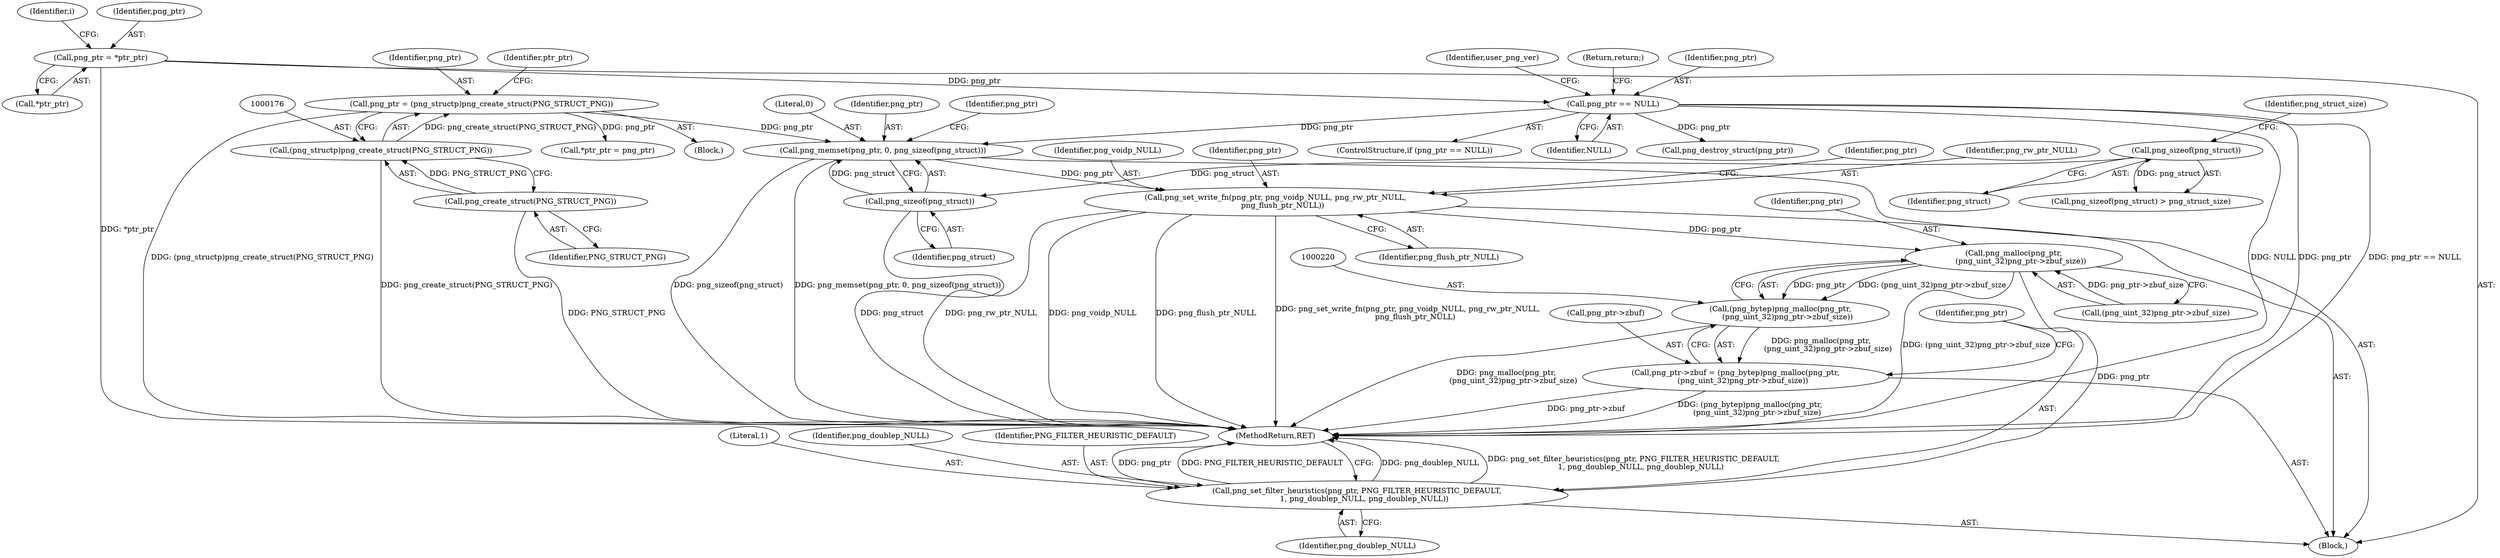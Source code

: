 digraph "1_Chrome_7f3d85b096f66870a15b37c2f40b219b2e292693_28@API" {
"1000205" [label="(Call,png_set_write_fn(png_ptr, png_voidp_NULL, png_rw_ptr_NULL,\n      png_flush_ptr_NULL))"];
"1000183" [label="(Call,png_memset(png_ptr, 0, png_sizeof(png_struct)))"];
"1000122" [label="(Call,png_ptr == NULL)"];
"1000112" [label="(Call,png_ptr = *ptr_ptr)"];
"1000173" [label="(Call,png_ptr = (png_structp)png_create_struct(PNG_STRUCT_PNG))"];
"1000175" [label="(Call,(png_structp)png_create_struct(PNG_STRUCT_PNG))"];
"1000177" [label="(Call,png_create_struct(PNG_STRUCT_PNG))"];
"1000186" [label="(Call,png_sizeof(png_struct))"];
"1000167" [label="(Call,png_sizeof(png_struct))"];
"1000221" [label="(Call,png_malloc(png_ptr,\n      (png_uint_32)png_ptr->zbuf_size))"];
"1000219" [label="(Call,(png_bytep)png_malloc(png_ptr,\n      (png_uint_32)png_ptr->zbuf_size))"];
"1000215" [label="(Call,png_ptr->zbuf = (png_bytep)png_malloc(png_ptr,\n      (png_uint_32)png_ptr->zbuf_size))"];
"1000228" [label="(Call,png_set_filter_heuristics(png_ptr, PNG_FILTER_HEURISTIC_DEFAULT,\n      1, png_doublep_NULL, png_doublep_NULL))"];
"1000208" [label="(Identifier,png_rw_ptr_NULL)"];
"1000185" [label="(Literal,0)"];
"1000112" [label="(Call,png_ptr = *ptr_ptr)"];
"1000114" [label="(Call,*ptr_ptr)"];
"1000181" [label="(Identifier,ptr_ptr)"];
"1000179" [label="(Call,*ptr_ptr = png_ptr)"];
"1000230" [label="(Identifier,PNG_FILTER_HEURISTIC_DEFAULT)"];
"1000178" [label="(Identifier,PNG_STRUCT_PNG)"];
"1000124" [label="(Identifier,NULL)"];
"1000131" [label="(Identifier,user_png_ver)"];
"1000184" [label="(Identifier,png_ptr)"];
"1000171" [label="(Call,png_destroy_struct(png_ptr))"];
"1000228" [label="(Call,png_set_filter_heuristics(png_ptr, PNG_FILTER_HEURISTIC_DEFAULT,\n      1, png_doublep_NULL, png_doublep_NULL))"];
"1000232" [label="(Identifier,png_doublep_NULL)"];
"1000222" [label="(Identifier,png_ptr)"];
"1000223" [label="(Call,(png_uint_32)png_ptr->zbuf_size)"];
"1000233" [label="(Identifier,png_doublep_NULL)"];
"1000183" [label="(Call,png_memset(png_ptr, 0, png_sizeof(png_struct)))"];
"1000207" [label="(Identifier,png_voidp_NULL)"];
"1000206" [label="(Identifier,png_ptr)"];
"1000186" [label="(Call,png_sizeof(png_struct))"];
"1000110" [label="(Block,)"];
"1000190" [label="(Identifier,png_ptr)"];
"1000187" [label="(Identifier,png_struct)"];
"1000169" [label="(Identifier,png_struct_size)"];
"1000216" [label="(Call,png_ptr->zbuf)"];
"1000125" [label="(Return,return;)"];
"1000119" [label="(Identifier,i)"];
"1000205" [label="(Call,png_set_write_fn(png_ptr, png_voidp_NULL, png_rw_ptr_NULL,\n      png_flush_ptr_NULL))"];
"1000219" [label="(Call,(png_bytep)png_malloc(png_ptr,\n      (png_uint_32)png_ptr->zbuf_size))"];
"1000166" [label="(Call,png_sizeof(png_struct) > png_struct_size)"];
"1000229" [label="(Identifier,png_ptr)"];
"1000209" [label="(Identifier,png_flush_ptr_NULL)"];
"1000221" [label="(Call,png_malloc(png_ptr,\n      (png_uint_32)png_ptr->zbuf_size))"];
"1000122" [label="(Call,png_ptr == NULL)"];
"1000123" [label="(Identifier,png_ptr)"];
"1000167" [label="(Call,png_sizeof(png_struct))"];
"1000170" [label="(Block,)"];
"1000174" [label="(Identifier,png_ptr)"];
"1000215" [label="(Call,png_ptr->zbuf = (png_bytep)png_malloc(png_ptr,\n      (png_uint_32)png_ptr->zbuf_size))"];
"1000212" [label="(Identifier,png_ptr)"];
"1000234" [label="(MethodReturn,RET)"];
"1000173" [label="(Call,png_ptr = (png_structp)png_create_struct(PNG_STRUCT_PNG))"];
"1000168" [label="(Identifier,png_struct)"];
"1000177" [label="(Call,png_create_struct(PNG_STRUCT_PNG))"];
"1000121" [label="(ControlStructure,if (png_ptr == NULL))"];
"1000175" [label="(Call,(png_structp)png_create_struct(PNG_STRUCT_PNG))"];
"1000231" [label="(Literal,1)"];
"1000113" [label="(Identifier,png_ptr)"];
"1000205" -> "1000110"  [label="AST: "];
"1000205" -> "1000209"  [label="CFG: "];
"1000206" -> "1000205"  [label="AST: "];
"1000207" -> "1000205"  [label="AST: "];
"1000208" -> "1000205"  [label="AST: "];
"1000209" -> "1000205"  [label="AST: "];
"1000212" -> "1000205"  [label="CFG: "];
"1000205" -> "1000234"  [label="DDG: png_rw_ptr_NULL"];
"1000205" -> "1000234"  [label="DDG: png_voidp_NULL"];
"1000205" -> "1000234"  [label="DDG: png_flush_ptr_NULL"];
"1000205" -> "1000234"  [label="DDG: png_set_write_fn(png_ptr, png_voidp_NULL, png_rw_ptr_NULL,\n      png_flush_ptr_NULL)"];
"1000183" -> "1000205"  [label="DDG: png_ptr"];
"1000205" -> "1000221"  [label="DDG: png_ptr"];
"1000183" -> "1000110"  [label="AST: "];
"1000183" -> "1000186"  [label="CFG: "];
"1000184" -> "1000183"  [label="AST: "];
"1000185" -> "1000183"  [label="AST: "];
"1000186" -> "1000183"  [label="AST: "];
"1000190" -> "1000183"  [label="CFG: "];
"1000183" -> "1000234"  [label="DDG: png_sizeof(png_struct)"];
"1000183" -> "1000234"  [label="DDG: png_memset(png_ptr, 0, png_sizeof(png_struct))"];
"1000122" -> "1000183"  [label="DDG: png_ptr"];
"1000173" -> "1000183"  [label="DDG: png_ptr"];
"1000186" -> "1000183"  [label="DDG: png_struct"];
"1000122" -> "1000121"  [label="AST: "];
"1000122" -> "1000124"  [label="CFG: "];
"1000123" -> "1000122"  [label="AST: "];
"1000124" -> "1000122"  [label="AST: "];
"1000125" -> "1000122"  [label="CFG: "];
"1000131" -> "1000122"  [label="CFG: "];
"1000122" -> "1000234"  [label="DDG: png_ptr"];
"1000122" -> "1000234"  [label="DDG: png_ptr == NULL"];
"1000122" -> "1000234"  [label="DDG: NULL"];
"1000112" -> "1000122"  [label="DDG: png_ptr"];
"1000122" -> "1000171"  [label="DDG: png_ptr"];
"1000112" -> "1000110"  [label="AST: "];
"1000112" -> "1000114"  [label="CFG: "];
"1000113" -> "1000112"  [label="AST: "];
"1000114" -> "1000112"  [label="AST: "];
"1000119" -> "1000112"  [label="CFG: "];
"1000112" -> "1000234"  [label="DDG: *ptr_ptr"];
"1000173" -> "1000170"  [label="AST: "];
"1000173" -> "1000175"  [label="CFG: "];
"1000174" -> "1000173"  [label="AST: "];
"1000175" -> "1000173"  [label="AST: "];
"1000181" -> "1000173"  [label="CFG: "];
"1000173" -> "1000234"  [label="DDG: (png_structp)png_create_struct(PNG_STRUCT_PNG)"];
"1000175" -> "1000173"  [label="DDG: png_create_struct(PNG_STRUCT_PNG)"];
"1000173" -> "1000179"  [label="DDG: png_ptr"];
"1000175" -> "1000177"  [label="CFG: "];
"1000176" -> "1000175"  [label="AST: "];
"1000177" -> "1000175"  [label="AST: "];
"1000175" -> "1000234"  [label="DDG: png_create_struct(PNG_STRUCT_PNG)"];
"1000177" -> "1000175"  [label="DDG: PNG_STRUCT_PNG"];
"1000177" -> "1000178"  [label="CFG: "];
"1000178" -> "1000177"  [label="AST: "];
"1000177" -> "1000234"  [label="DDG: PNG_STRUCT_PNG"];
"1000186" -> "1000187"  [label="CFG: "];
"1000187" -> "1000186"  [label="AST: "];
"1000186" -> "1000234"  [label="DDG: png_struct"];
"1000167" -> "1000186"  [label="DDG: png_struct"];
"1000167" -> "1000166"  [label="AST: "];
"1000167" -> "1000168"  [label="CFG: "];
"1000168" -> "1000167"  [label="AST: "];
"1000169" -> "1000167"  [label="CFG: "];
"1000167" -> "1000166"  [label="DDG: png_struct"];
"1000221" -> "1000219"  [label="AST: "];
"1000221" -> "1000223"  [label="CFG: "];
"1000222" -> "1000221"  [label="AST: "];
"1000223" -> "1000221"  [label="AST: "];
"1000219" -> "1000221"  [label="CFG: "];
"1000221" -> "1000234"  [label="DDG: (png_uint_32)png_ptr->zbuf_size"];
"1000221" -> "1000219"  [label="DDG: png_ptr"];
"1000221" -> "1000219"  [label="DDG: (png_uint_32)png_ptr->zbuf_size"];
"1000223" -> "1000221"  [label="DDG: png_ptr->zbuf_size"];
"1000221" -> "1000228"  [label="DDG: png_ptr"];
"1000219" -> "1000215"  [label="AST: "];
"1000220" -> "1000219"  [label="AST: "];
"1000215" -> "1000219"  [label="CFG: "];
"1000219" -> "1000234"  [label="DDG: png_malloc(png_ptr,\n      (png_uint_32)png_ptr->zbuf_size)"];
"1000219" -> "1000215"  [label="DDG: png_malloc(png_ptr,\n      (png_uint_32)png_ptr->zbuf_size)"];
"1000215" -> "1000110"  [label="AST: "];
"1000216" -> "1000215"  [label="AST: "];
"1000229" -> "1000215"  [label="CFG: "];
"1000215" -> "1000234"  [label="DDG: png_ptr->zbuf"];
"1000215" -> "1000234"  [label="DDG: (png_bytep)png_malloc(png_ptr,\n      (png_uint_32)png_ptr->zbuf_size)"];
"1000228" -> "1000110"  [label="AST: "];
"1000228" -> "1000233"  [label="CFG: "];
"1000229" -> "1000228"  [label="AST: "];
"1000230" -> "1000228"  [label="AST: "];
"1000231" -> "1000228"  [label="AST: "];
"1000232" -> "1000228"  [label="AST: "];
"1000233" -> "1000228"  [label="AST: "];
"1000234" -> "1000228"  [label="CFG: "];
"1000228" -> "1000234"  [label="DDG: png_doublep_NULL"];
"1000228" -> "1000234"  [label="DDG: png_set_filter_heuristics(png_ptr, PNG_FILTER_HEURISTIC_DEFAULT,\n      1, png_doublep_NULL, png_doublep_NULL)"];
"1000228" -> "1000234"  [label="DDG: png_ptr"];
"1000228" -> "1000234"  [label="DDG: PNG_FILTER_HEURISTIC_DEFAULT"];
}
